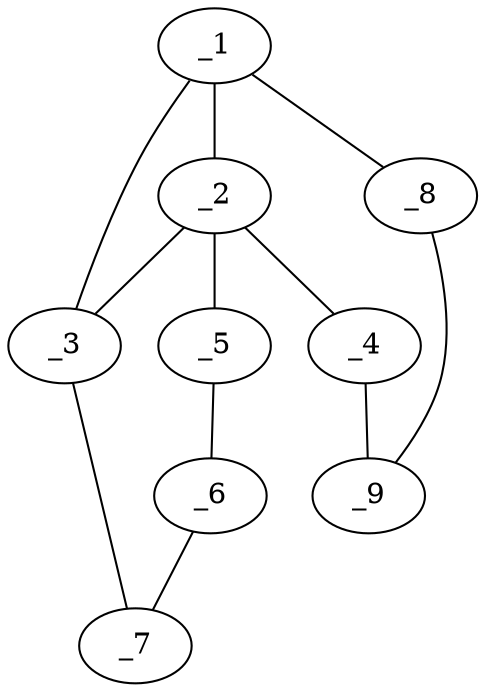 graph molid642896 {
	_1	 [charge=0,
		chem=4,
		symbol="N  ",
		x=2,
		y="-0.3716"];
	_2	 [charge=0,
		chem=1,
		symbol="C  ",
		x="2.9135",
		y="0.0352"];
	_1 -- _2	 [valence=1];
	_3	 [charge=0,
		chem=4,
		symbol="N  ",
		x="2.1045",
		y="0.6229"];
	_1 -- _3	 [valence=1];
	_8	 [charge=0,
		chem=1,
		symbol="C  ",
		x="2.1045",
		y="-1.3661"];
	_1 -- _8	 [valence=1];
	_2 -- _3	 [valence=1];
	_4	 [charge=0,
		chem=1,
		symbol="C  ",
		x="3.5827",
		y="-0.708"];
	_2 -- _4	 [valence=1];
	_5	 [charge=0,
		chem=1,
		symbol="C  ",
		x="3.7226",
		y="0.623"];
	_2 -- _5	 [valence=1];
	_7	 [charge=0,
		chem=1,
		symbol="C  ",
		x="2.4135",
		y="1.574"];
	_3 -- _7	 [valence=1];
	_9	 [charge=0,
		chem=1,
		symbol="C  ",
		x="3.0827",
		y="-1.574"];
	_4 -- _9	 [valence=1];
	_6	 [charge=0,
		chem=1,
		symbol="C  ",
		x="3.4135",
		y="1.574"];
	_5 -- _6	 [valence=1];
	_6 -- _7	 [valence=1];
	_8 -- _9	 [valence=1];
}
